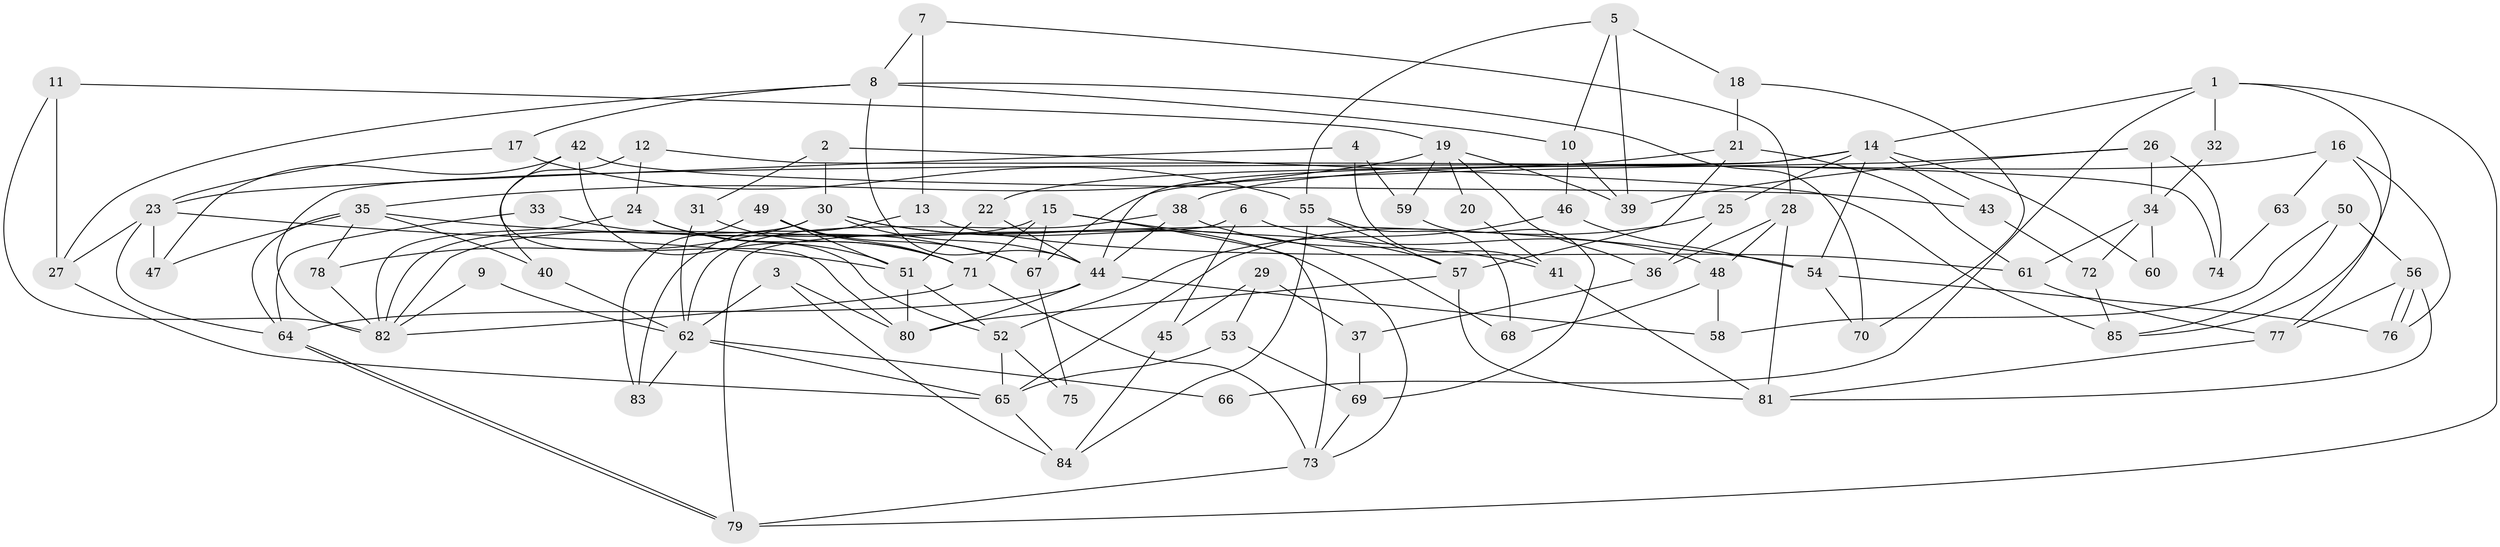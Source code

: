// Generated by graph-tools (version 1.1) at 2025/11/02/27/25 16:11:18]
// undirected, 85 vertices, 170 edges
graph export_dot {
graph [start="1"]
  node [color=gray90,style=filled];
  1;
  2;
  3;
  4;
  5;
  6;
  7;
  8;
  9;
  10;
  11;
  12;
  13;
  14;
  15;
  16;
  17;
  18;
  19;
  20;
  21;
  22;
  23;
  24;
  25;
  26;
  27;
  28;
  29;
  30;
  31;
  32;
  33;
  34;
  35;
  36;
  37;
  38;
  39;
  40;
  41;
  42;
  43;
  44;
  45;
  46;
  47;
  48;
  49;
  50;
  51;
  52;
  53;
  54;
  55;
  56;
  57;
  58;
  59;
  60;
  61;
  62;
  63;
  64;
  65;
  66;
  67;
  68;
  69;
  70;
  71;
  72;
  73;
  74;
  75;
  76;
  77;
  78;
  79;
  80;
  81;
  82;
  83;
  84;
  85;
  1 -- 14;
  1 -- 79;
  1 -- 32;
  1 -- 66;
  1 -- 85;
  2 -- 30;
  2 -- 85;
  2 -- 31;
  3 -- 84;
  3 -- 62;
  3 -- 80;
  4 -- 23;
  4 -- 41;
  4 -- 59;
  5 -- 55;
  5 -- 18;
  5 -- 10;
  5 -- 39;
  6 -- 79;
  6 -- 48;
  6 -- 45;
  7 -- 28;
  7 -- 8;
  7 -- 13;
  8 -- 10;
  8 -- 44;
  8 -- 17;
  8 -- 27;
  8 -- 70;
  9 -- 82;
  9 -- 62;
  10 -- 39;
  10 -- 46;
  11 -- 82;
  11 -- 27;
  11 -- 19;
  12 -- 40;
  12 -- 24;
  12 -- 74;
  13 -- 83;
  13 -- 61;
  14 -- 82;
  14 -- 44;
  14 -- 25;
  14 -- 43;
  14 -- 54;
  14 -- 60;
  15 -- 82;
  15 -- 71;
  15 -- 57;
  15 -- 67;
  15 -- 73;
  16 -- 76;
  16 -- 77;
  16 -- 38;
  16 -- 63;
  17 -- 23;
  17 -- 55;
  18 -- 21;
  18 -- 70;
  19 -- 59;
  19 -- 20;
  19 -- 35;
  19 -- 36;
  19 -- 39;
  20 -- 41;
  21 -- 22;
  21 -- 57;
  21 -- 61;
  22 -- 51;
  22 -- 44;
  23 -- 64;
  23 -- 47;
  23 -- 27;
  23 -- 51;
  24 -- 82;
  24 -- 51;
  24 -- 71;
  25 -- 65;
  25 -- 36;
  26 -- 67;
  26 -- 39;
  26 -- 34;
  26 -- 74;
  27 -- 65;
  28 -- 36;
  28 -- 81;
  28 -- 48;
  29 -- 45;
  29 -- 37;
  29 -- 53;
  30 -- 44;
  30 -- 78;
  30 -- 68;
  30 -- 73;
  30 -- 82;
  31 -- 71;
  31 -- 62;
  32 -- 34;
  33 -- 67;
  33 -- 64;
  34 -- 61;
  34 -- 60;
  34 -- 72;
  35 -- 54;
  35 -- 40;
  35 -- 47;
  35 -- 64;
  35 -- 78;
  36 -- 37;
  37 -- 69;
  38 -- 44;
  38 -- 41;
  38 -- 62;
  40 -- 62;
  41 -- 81;
  42 -- 52;
  42 -- 80;
  42 -- 43;
  42 -- 47;
  43 -- 72;
  44 -- 64;
  44 -- 58;
  44 -- 80;
  45 -- 84;
  46 -- 52;
  46 -- 54;
  48 -- 68;
  48 -- 58;
  49 -- 71;
  49 -- 51;
  49 -- 67;
  49 -- 83;
  50 -- 85;
  50 -- 56;
  50 -- 58;
  51 -- 80;
  51 -- 52;
  52 -- 65;
  52 -- 75;
  53 -- 65;
  53 -- 69;
  54 -- 70;
  54 -- 76;
  55 -- 57;
  55 -- 68;
  55 -- 84;
  56 -- 81;
  56 -- 76;
  56 -- 76;
  56 -- 77;
  57 -- 80;
  57 -- 81;
  59 -- 69;
  61 -- 77;
  62 -- 65;
  62 -- 66;
  62 -- 83;
  63 -- 74;
  64 -- 79;
  64 -- 79;
  65 -- 84;
  67 -- 75;
  69 -- 73;
  71 -- 73;
  71 -- 82;
  72 -- 85;
  73 -- 79;
  77 -- 81;
  78 -- 82;
}
